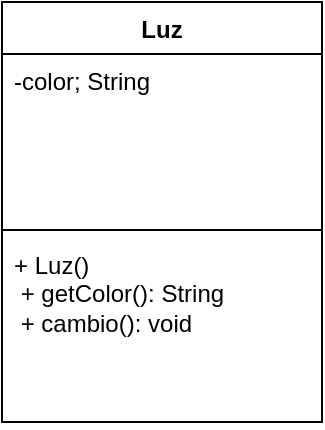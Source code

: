 <mxfile version="24.7.12">
  <diagram name="Página-1" id="62DyST0BTX7FM2Y_rIcr">
    <mxGraphModel dx="1073" dy="451" grid="1" gridSize="10" guides="1" tooltips="1" connect="1" arrows="1" fold="1" page="1" pageScale="1" pageWidth="827" pageHeight="1169" math="0" shadow="0">
      <root>
        <mxCell id="0" />
        <mxCell id="1" parent="0" />
        <mxCell id="xdJP5SXNT_jyTkksCsEX-14" value="Luz" style="swimlane;fontStyle=1;align=center;verticalAlign=top;childLayout=stackLayout;horizontal=1;startSize=26;horizontalStack=0;resizeParent=1;resizeParentMax=0;resizeLast=0;collapsible=1;marginBottom=0;whiteSpace=wrap;html=1;" vertex="1" parent="1">
          <mxGeometry x="330" y="190" width="160" height="210" as="geometry" />
        </mxCell>
        <mxCell id="xdJP5SXNT_jyTkksCsEX-15" value="-color; String" style="text;strokeColor=none;fillColor=none;align=left;verticalAlign=top;spacingLeft=4;spacingRight=4;overflow=hidden;rotatable=0;points=[[0,0.5],[1,0.5]];portConstraint=eastwest;whiteSpace=wrap;html=1;" vertex="1" parent="xdJP5SXNT_jyTkksCsEX-14">
          <mxGeometry y="26" width="160" height="84" as="geometry" />
        </mxCell>
        <mxCell id="xdJP5SXNT_jyTkksCsEX-16" value="" style="line;strokeWidth=1;fillColor=none;align=left;verticalAlign=middle;spacingTop=-1;spacingLeft=3;spacingRight=3;rotatable=0;labelPosition=right;points=[];portConstraint=eastwest;strokeColor=inherit;" vertex="1" parent="xdJP5SXNT_jyTkksCsEX-14">
          <mxGeometry y="110" width="160" height="8" as="geometry" />
        </mxCell>
        <mxCell id="xdJP5SXNT_jyTkksCsEX-17" value="+ Luz()&lt;div&gt;&amp;nbsp;+ getColor(): String&amp;nbsp;&lt;/div&gt;&lt;div&gt;&amp;nbsp;+ cambio(): void&lt;/div&gt;" style="text;strokeColor=none;fillColor=none;align=left;verticalAlign=top;spacingLeft=4;spacingRight=4;overflow=hidden;rotatable=0;points=[[0,0.5],[1,0.5]];portConstraint=eastwest;whiteSpace=wrap;html=1;" vertex="1" parent="xdJP5SXNT_jyTkksCsEX-14">
          <mxGeometry y="118" width="160" height="92" as="geometry" />
        </mxCell>
      </root>
    </mxGraphModel>
  </diagram>
</mxfile>
